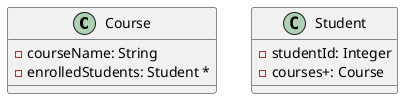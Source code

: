 @startuml
class Course {
    - courseName: String
    - enrolledStudents: Student *
}
class Student {
    - studentId: Integer
    - courses+: Course
}

@enduml